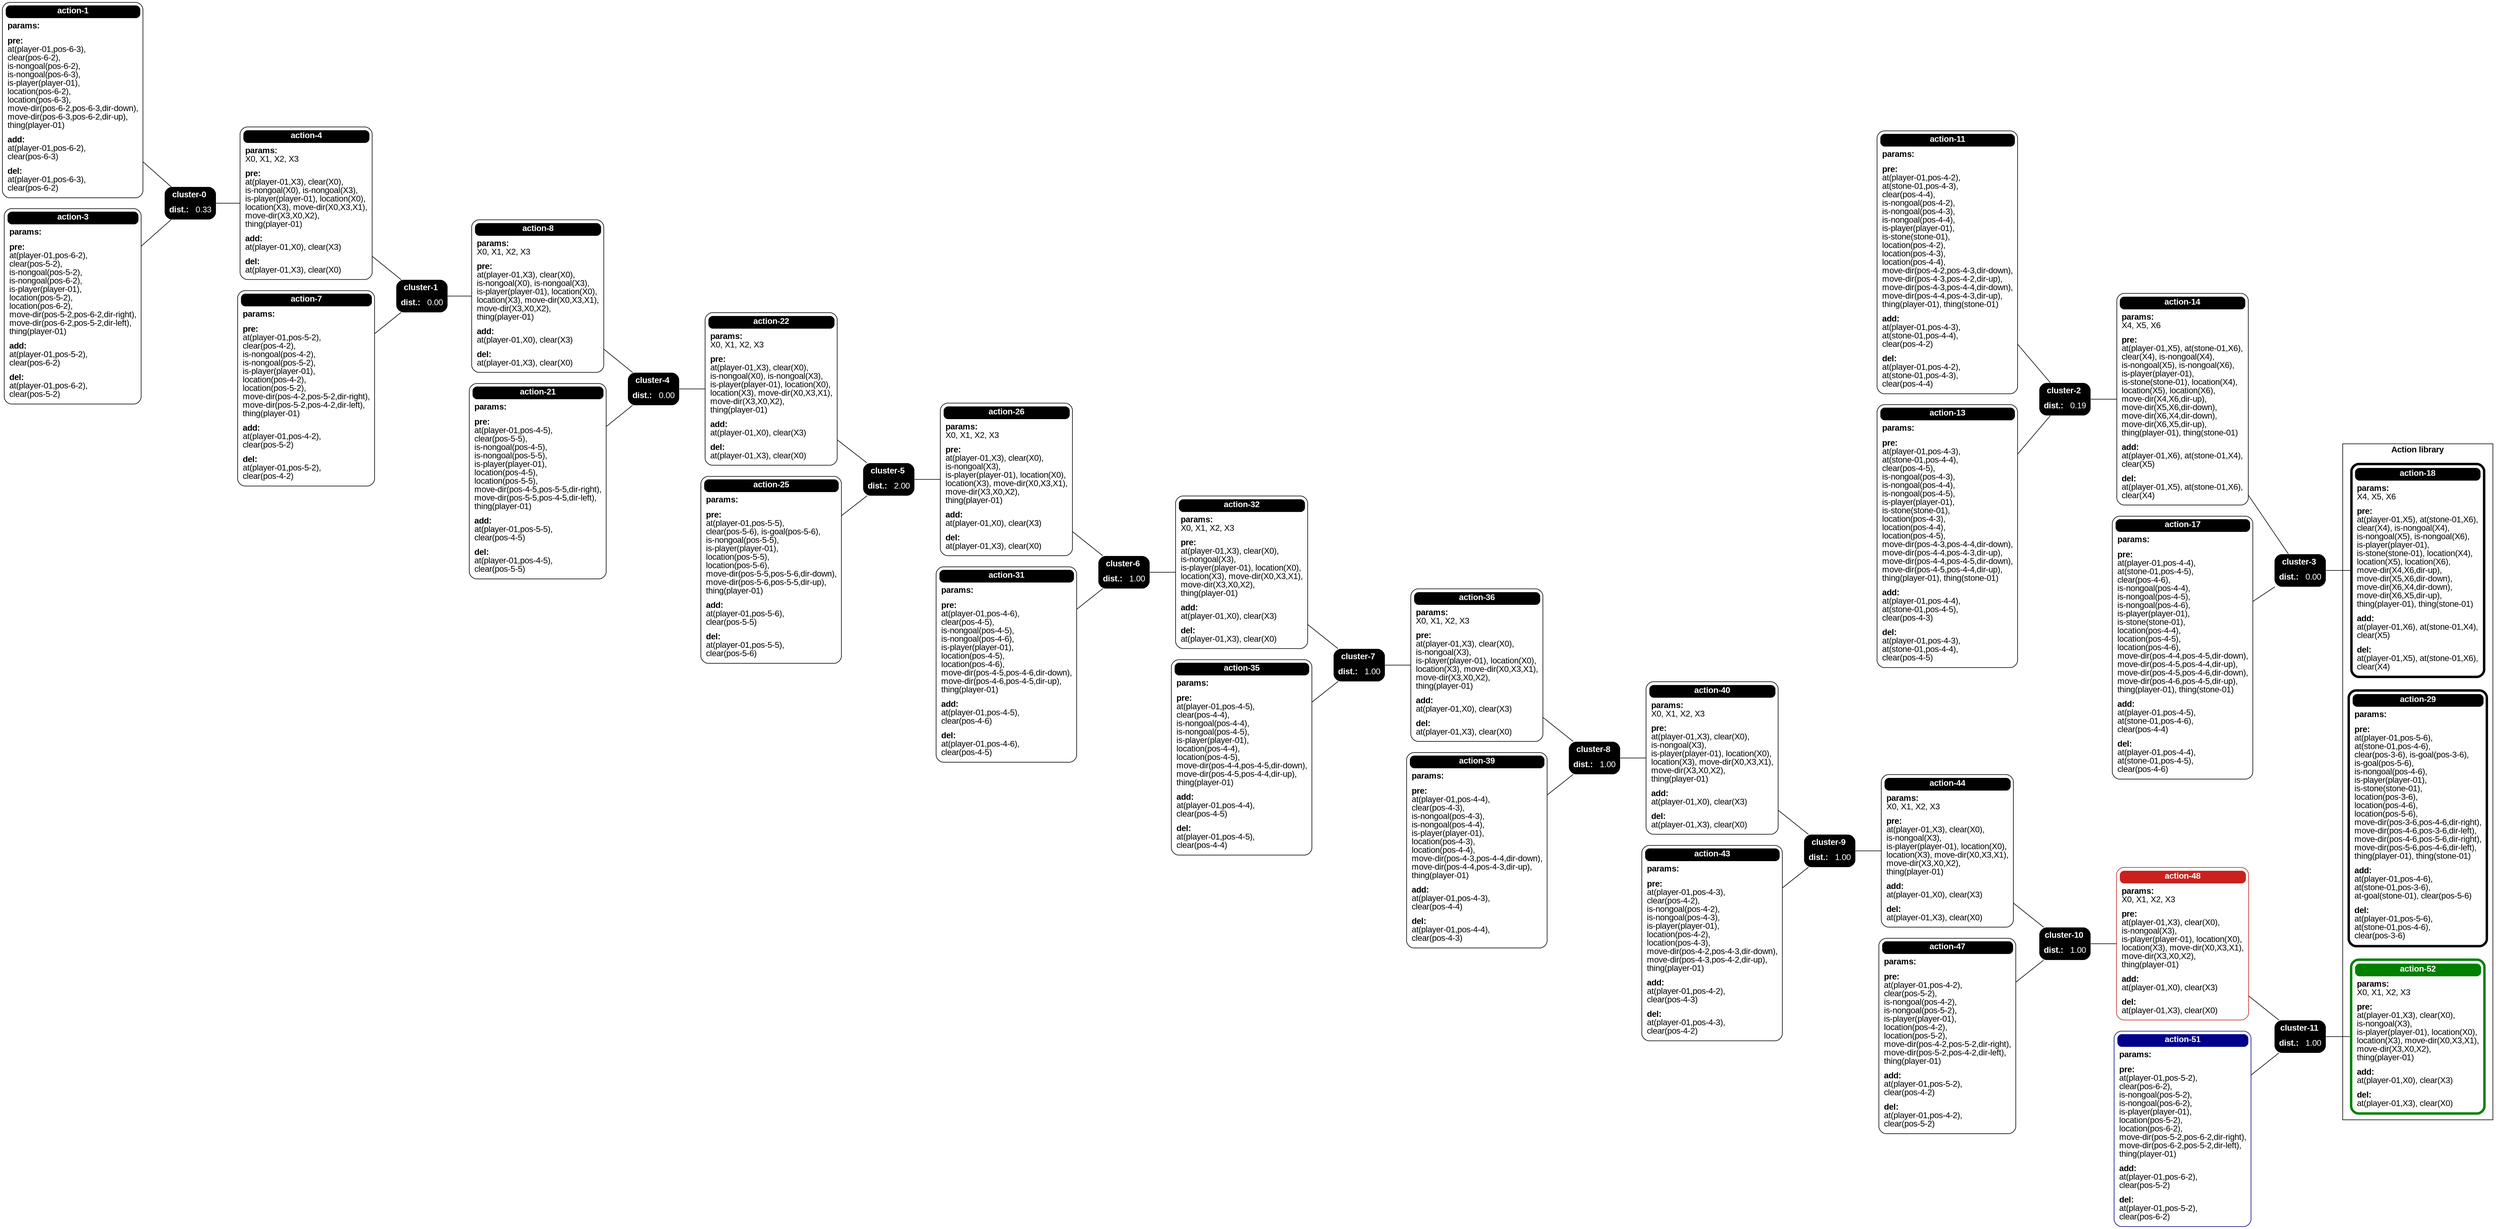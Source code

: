 graph g {
	fontname=Arial
	rankdir=LR
	node [fontcolor=black fontname=Arial margin=0 shape=none]
	subgraph cluster_actionlib {
		label=<<b>Action library</b>> rank=same
		"action-18" [label=<<table color="black" style="rounded" border="4" cellborder="0" cellspacing="4" cellpadding="3"><tr><td style="rounded" align="center" bgcolor="black"><font color="white"><b>action-18</b></font></td></tr><tr><td valign="top" align="left" balign="left"><b>params:</b><br/>X4, X5, X6</td></tr><tr><td valign="top" align="left" balign="left"><b>pre:</b><br/>at(player-01,X5), at(stone-01,X6),<br/>clear(X4), is-nongoal(X4),<br/>is-nongoal(X5), is-nongoal(X6),<br/>is-player(player-01),<br/>is-stone(stone-01), location(X4),<br/>location(X5), location(X6),<br/>move-dir(X4,X6,dir-up),<br/>move-dir(X5,X6,dir-down),<br/>move-dir(X6,X4,dir-down),<br/>move-dir(X6,X5,dir-up),<br/>thing(player-01), thing(stone-01)</td></tr><tr><td valign="top" align="left" balign="left"><b>add:</b><br/>at(player-01,X6), at(stone-01,X4),<br/>clear(X5)</td></tr><tr><td valign="top" align="left" balign="left"><b>del:</b><br/>at(player-01,X5), at(stone-01,X6),<br/>clear(X4)</td></tr></table>>]
		"action-29" [label=<<table color="black" style="rounded" border="4" cellborder="0" cellspacing="4" cellpadding="3"><tr><td style="rounded" align="center" bgcolor="black"><font color="white"><b>action-29</b></font></td></tr><tr><td valign="top" align="left" balign="left"><b>params:</b><br/></td></tr><tr><td valign="top" align="left" balign="left"><b>pre:</b><br/>at(player-01,pos-5-6),<br/>at(stone-01,pos-4-6),<br/>clear(pos-3-6), is-goal(pos-3-6),<br/>is-goal(pos-5-6),<br/>is-nongoal(pos-4-6),<br/>is-player(player-01),<br/>is-stone(stone-01),<br/>location(pos-3-6),<br/>location(pos-4-6),<br/>location(pos-5-6),<br/>move-dir(pos-3-6,pos-4-6,dir-right),<br/>move-dir(pos-4-6,pos-3-6,dir-left),<br/>move-dir(pos-4-6,pos-5-6,dir-right),<br/>move-dir(pos-5-6,pos-4-6,dir-left),<br/>thing(player-01), thing(stone-01)</td></tr><tr><td valign="top" align="left" balign="left"><b>add:</b><br/>at(player-01,pos-4-6),<br/>at(stone-01,pos-3-6),<br/>at-goal(stone-01), clear(pos-5-6)</td></tr><tr><td valign="top" align="left" balign="left"><b>del:</b><br/>at(player-01,pos-5-6),<br/>at(stone-01,pos-4-6),<br/>clear(pos-3-6)</td></tr></table>>]
		"action-52" [label=<<table color="#008000" style="rounded" border="4" cellborder="0" cellspacing="4" cellpadding="3"><tr><td style="rounded" align="center" bgcolor="#008000"><font color="white"><b>action-52</b></font></td></tr><tr><td valign="top" align="left" balign="left"><b>params:</b><br/>X0, X1, X2, X3</td></tr><tr><td valign="top" align="left" balign="left"><b>pre:</b><br/>at(player-01,X3), clear(X0),<br/>is-nongoal(X3),<br/>is-player(player-01), location(X0),<br/>location(X3), move-dir(X0,X3,X1),<br/>move-dir(X3,X0,X2),<br/>thing(player-01)</td></tr><tr><td valign="top" align="left" balign="left"><b>add:</b><br/>at(player-01,X0), clear(X3)</td></tr><tr><td valign="top" align="left" balign="left"><b>del:</b><br/>at(player-01,X3), clear(X0)</td></tr></table>>]
	}
	"action-1" [label=<<table color="black" style="rounded" border="1" cellborder="0" cellspacing="4" cellpadding="3"><tr><td style="rounded" align="center" bgcolor="black"><font color="white"><b>action-1</b></font></td></tr><tr><td valign="top" align="left" balign="left"><b>params:</b><br/></td></tr><tr><td valign="top" align="left" balign="left"><b>pre:</b><br/>at(player-01,pos-6-3),<br/>clear(pos-6-2),<br/>is-nongoal(pos-6-2),<br/>is-nongoal(pos-6-3),<br/>is-player(player-01),<br/>location(pos-6-2),<br/>location(pos-6-3),<br/>move-dir(pos-6-2,pos-6-3,dir-down),<br/>move-dir(pos-6-3,pos-6-2,dir-up),<br/>thing(player-01)</td></tr><tr><td valign="top" align="left" balign="left"><b>add:</b><br/>at(player-01,pos-6-2),<br/>clear(pos-6-3)</td></tr><tr><td valign="top" align="left" balign="left"><b>del:</b><br/>at(player-01,pos-6-3),<br/>clear(pos-6-2)</td></tr></table>>]
	"action-3" [label=<<table color="black" style="rounded" border="1" cellborder="0" cellspacing="4" cellpadding="3"><tr><td style="rounded" align="center" bgcolor="black"><font color="white"><b>action-3</b></font></td></tr><tr><td valign="top" align="left" balign="left"><b>params:</b><br/></td></tr><tr><td valign="top" align="left" balign="left"><b>pre:</b><br/>at(player-01,pos-6-2),<br/>clear(pos-5-2),<br/>is-nongoal(pos-5-2),<br/>is-nongoal(pos-6-2),<br/>is-player(player-01),<br/>location(pos-5-2),<br/>location(pos-6-2),<br/>move-dir(pos-5-2,pos-6-2,dir-right),<br/>move-dir(pos-6-2,pos-5-2,dir-left),<br/>thing(player-01)</td></tr><tr><td valign="top" align="left" balign="left"><b>add:</b><br/>at(player-01,pos-5-2),<br/>clear(pos-6-2)</td></tr><tr><td valign="top" align="left" balign="left"><b>del:</b><br/>at(player-01,pos-6-2),<br/>clear(pos-5-2)</td></tr></table>>]
	"action-4" [label=<<table color="black" style="rounded" border="1" cellborder="0" cellspacing="4" cellpadding="3"><tr><td style="rounded" align="center" bgcolor="black"><font color="white"><b>action-4</b></font></td></tr><tr><td valign="top" align="left" balign="left"><b>params:</b><br/>X0, X1, X2, X3</td></tr><tr><td valign="top" align="left" balign="left"><b>pre:</b><br/>at(player-01,X3), clear(X0),<br/>is-nongoal(X0), is-nongoal(X3),<br/>is-player(player-01), location(X0),<br/>location(X3), move-dir(X0,X3,X1),<br/>move-dir(X3,X0,X2),<br/>thing(player-01)</td></tr><tr><td valign="top" align="left" balign="left"><b>add:</b><br/>at(player-01,X0), clear(X3)</td></tr><tr><td valign="top" align="left" balign="left"><b>del:</b><br/>at(player-01,X3), clear(X0)</td></tr></table>>]
	"action-7" [label=<<table color="black" style="rounded" border="1" cellborder="0" cellspacing="4" cellpadding="3"><tr><td style="rounded" align="center" bgcolor="black"><font color="white"><b>action-7</b></font></td></tr><tr><td valign="top" align="left" balign="left"><b>params:</b><br/></td></tr><tr><td valign="top" align="left" balign="left"><b>pre:</b><br/>at(player-01,pos-5-2),<br/>clear(pos-4-2),<br/>is-nongoal(pos-4-2),<br/>is-nongoal(pos-5-2),<br/>is-player(player-01),<br/>location(pos-4-2),<br/>location(pos-5-2),<br/>move-dir(pos-4-2,pos-5-2,dir-right),<br/>move-dir(pos-5-2,pos-4-2,dir-left),<br/>thing(player-01)</td></tr><tr><td valign="top" align="left" balign="left"><b>add:</b><br/>at(player-01,pos-4-2),<br/>clear(pos-5-2)</td></tr><tr><td valign="top" align="left" balign="left"><b>del:</b><br/>at(player-01,pos-5-2),<br/>clear(pos-4-2)</td></tr></table>>]
	"action-8" [label=<<table color="black" style="rounded" border="1" cellborder="0" cellspacing="4" cellpadding="3"><tr><td style="rounded" align="center" bgcolor="black"><font color="white"><b>action-8</b></font></td></tr><tr><td valign="top" align="left" balign="left"><b>params:</b><br/>X0, X1, X2, X3</td></tr><tr><td valign="top" align="left" balign="left"><b>pre:</b><br/>at(player-01,X3), clear(X0),<br/>is-nongoal(X0), is-nongoal(X3),<br/>is-player(player-01), location(X0),<br/>location(X3), move-dir(X0,X3,X1),<br/>move-dir(X3,X0,X2),<br/>thing(player-01)</td></tr><tr><td valign="top" align="left" balign="left"><b>add:</b><br/>at(player-01,X0), clear(X3)</td></tr><tr><td valign="top" align="left" balign="left"><b>del:</b><br/>at(player-01,X3), clear(X0)</td></tr></table>>]
	"action-11" [label=<<table color="black" style="rounded" border="1" cellborder="0" cellspacing="4" cellpadding="3"><tr><td style="rounded" align="center" bgcolor="black"><font color="white"><b>action-11</b></font></td></tr><tr><td valign="top" align="left" balign="left"><b>params:</b><br/></td></tr><tr><td valign="top" align="left" balign="left"><b>pre:</b><br/>at(player-01,pos-4-2),<br/>at(stone-01,pos-4-3),<br/>clear(pos-4-4),<br/>is-nongoal(pos-4-2),<br/>is-nongoal(pos-4-3),<br/>is-nongoal(pos-4-4),<br/>is-player(player-01),<br/>is-stone(stone-01),<br/>location(pos-4-2),<br/>location(pos-4-3),<br/>location(pos-4-4),<br/>move-dir(pos-4-2,pos-4-3,dir-down),<br/>move-dir(pos-4-3,pos-4-2,dir-up),<br/>move-dir(pos-4-3,pos-4-4,dir-down),<br/>move-dir(pos-4-4,pos-4-3,dir-up),<br/>thing(player-01), thing(stone-01)</td></tr><tr><td valign="top" align="left" balign="left"><b>add:</b><br/>at(player-01,pos-4-3),<br/>at(stone-01,pos-4-4),<br/>clear(pos-4-2)</td></tr><tr><td valign="top" align="left" balign="left"><b>del:</b><br/>at(player-01,pos-4-2),<br/>at(stone-01,pos-4-3),<br/>clear(pos-4-4)</td></tr></table>>]
	"action-13" [label=<<table color="black" style="rounded" border="1" cellborder="0" cellspacing="4" cellpadding="3"><tr><td style="rounded" align="center" bgcolor="black"><font color="white"><b>action-13</b></font></td></tr><tr><td valign="top" align="left" balign="left"><b>params:</b><br/></td></tr><tr><td valign="top" align="left" balign="left"><b>pre:</b><br/>at(player-01,pos-4-3),<br/>at(stone-01,pos-4-4),<br/>clear(pos-4-5),<br/>is-nongoal(pos-4-3),<br/>is-nongoal(pos-4-4),<br/>is-nongoal(pos-4-5),<br/>is-player(player-01),<br/>is-stone(stone-01),<br/>location(pos-4-3),<br/>location(pos-4-4),<br/>location(pos-4-5),<br/>move-dir(pos-4-3,pos-4-4,dir-down),<br/>move-dir(pos-4-4,pos-4-3,dir-up),<br/>move-dir(pos-4-4,pos-4-5,dir-down),<br/>move-dir(pos-4-5,pos-4-4,dir-up),<br/>thing(player-01), thing(stone-01)</td></tr><tr><td valign="top" align="left" balign="left"><b>add:</b><br/>at(player-01,pos-4-4),<br/>at(stone-01,pos-4-5),<br/>clear(pos-4-3)</td></tr><tr><td valign="top" align="left" balign="left"><b>del:</b><br/>at(player-01,pos-4-3),<br/>at(stone-01,pos-4-4),<br/>clear(pos-4-5)</td></tr></table>>]
	"action-14" [label=<<table color="black" style="rounded" border="1" cellborder="0" cellspacing="4" cellpadding="3"><tr><td style="rounded" align="center" bgcolor="black"><font color="white"><b>action-14</b></font></td></tr><tr><td valign="top" align="left" balign="left"><b>params:</b><br/>X4, X5, X6</td></tr><tr><td valign="top" align="left" balign="left"><b>pre:</b><br/>at(player-01,X5), at(stone-01,X6),<br/>clear(X4), is-nongoal(X4),<br/>is-nongoal(X5), is-nongoal(X6),<br/>is-player(player-01),<br/>is-stone(stone-01), location(X4),<br/>location(X5), location(X6),<br/>move-dir(X4,X6,dir-up),<br/>move-dir(X5,X6,dir-down),<br/>move-dir(X6,X4,dir-down),<br/>move-dir(X6,X5,dir-up),<br/>thing(player-01), thing(stone-01)</td></tr><tr><td valign="top" align="left" balign="left"><b>add:</b><br/>at(player-01,X6), at(stone-01,X4),<br/>clear(X5)</td></tr><tr><td valign="top" align="left" balign="left"><b>del:</b><br/>at(player-01,X5), at(stone-01,X6),<br/>clear(X4)</td></tr></table>>]
	"action-17" [label=<<table color="black" style="rounded" border="1" cellborder="0" cellspacing="4" cellpadding="3"><tr><td style="rounded" align="center" bgcolor="black"><font color="white"><b>action-17</b></font></td></tr><tr><td valign="top" align="left" balign="left"><b>params:</b><br/></td></tr><tr><td valign="top" align="left" balign="left"><b>pre:</b><br/>at(player-01,pos-4-4),<br/>at(stone-01,pos-4-5),<br/>clear(pos-4-6),<br/>is-nongoal(pos-4-4),<br/>is-nongoal(pos-4-5),<br/>is-nongoal(pos-4-6),<br/>is-player(player-01),<br/>is-stone(stone-01),<br/>location(pos-4-4),<br/>location(pos-4-5),<br/>location(pos-4-6),<br/>move-dir(pos-4-4,pos-4-5,dir-down),<br/>move-dir(pos-4-5,pos-4-4,dir-up),<br/>move-dir(pos-4-5,pos-4-6,dir-down),<br/>move-dir(pos-4-6,pos-4-5,dir-up),<br/>thing(player-01), thing(stone-01)</td></tr><tr><td valign="top" align="left" balign="left"><b>add:</b><br/>at(player-01,pos-4-5),<br/>at(stone-01,pos-4-6),<br/>clear(pos-4-4)</td></tr><tr><td valign="top" align="left" balign="left"><b>del:</b><br/>at(player-01,pos-4-4),<br/>at(stone-01,pos-4-5),<br/>clear(pos-4-6)</td></tr></table>>]
	"action-21" [label=<<table color="black" style="rounded" border="1" cellborder="0" cellspacing="4" cellpadding="3"><tr><td style="rounded" align="center" bgcolor="black"><font color="white"><b>action-21</b></font></td></tr><tr><td valign="top" align="left" balign="left"><b>params:</b><br/></td></tr><tr><td valign="top" align="left" balign="left"><b>pre:</b><br/>at(player-01,pos-4-5),<br/>clear(pos-5-5),<br/>is-nongoal(pos-4-5),<br/>is-nongoal(pos-5-5),<br/>is-player(player-01),<br/>location(pos-4-5),<br/>location(pos-5-5),<br/>move-dir(pos-4-5,pos-5-5,dir-right),<br/>move-dir(pos-5-5,pos-4-5,dir-left),<br/>thing(player-01)</td></tr><tr><td valign="top" align="left" balign="left"><b>add:</b><br/>at(player-01,pos-5-5),<br/>clear(pos-4-5)</td></tr><tr><td valign="top" align="left" balign="left"><b>del:</b><br/>at(player-01,pos-4-5),<br/>clear(pos-5-5)</td></tr></table>>]
	"action-22" [label=<<table color="black" style="rounded" border="1" cellborder="0" cellspacing="4" cellpadding="3"><tr><td style="rounded" align="center" bgcolor="black"><font color="white"><b>action-22</b></font></td></tr><tr><td valign="top" align="left" balign="left"><b>params:</b><br/>X0, X1, X2, X3</td></tr><tr><td valign="top" align="left" balign="left"><b>pre:</b><br/>at(player-01,X3), clear(X0),<br/>is-nongoal(X0), is-nongoal(X3),<br/>is-player(player-01), location(X0),<br/>location(X3), move-dir(X0,X3,X1),<br/>move-dir(X3,X0,X2),<br/>thing(player-01)</td></tr><tr><td valign="top" align="left" balign="left"><b>add:</b><br/>at(player-01,X0), clear(X3)</td></tr><tr><td valign="top" align="left" balign="left"><b>del:</b><br/>at(player-01,X3), clear(X0)</td></tr></table>>]
	"action-25" [label=<<table color="black" style="rounded" border="1" cellborder="0" cellspacing="4" cellpadding="3"><tr><td style="rounded" align="center" bgcolor="black"><font color="white"><b>action-25</b></font></td></tr><tr><td valign="top" align="left" balign="left"><b>params:</b><br/></td></tr><tr><td valign="top" align="left" balign="left"><b>pre:</b><br/>at(player-01,pos-5-5),<br/>clear(pos-5-6), is-goal(pos-5-6),<br/>is-nongoal(pos-5-5),<br/>is-player(player-01),<br/>location(pos-5-5),<br/>location(pos-5-6),<br/>move-dir(pos-5-5,pos-5-6,dir-down),<br/>move-dir(pos-5-6,pos-5-5,dir-up),<br/>thing(player-01)</td></tr><tr><td valign="top" align="left" balign="left"><b>add:</b><br/>at(player-01,pos-5-6),<br/>clear(pos-5-5)</td></tr><tr><td valign="top" align="left" balign="left"><b>del:</b><br/>at(player-01,pos-5-5),<br/>clear(pos-5-6)</td></tr></table>>]
	"action-26" [label=<<table color="black" style="rounded" border="1" cellborder="0" cellspacing="4" cellpadding="3"><tr><td style="rounded" align="center" bgcolor="black"><font color="white"><b>action-26</b></font></td></tr><tr><td valign="top" align="left" balign="left"><b>params:</b><br/>X0, X1, X2, X3</td></tr><tr><td valign="top" align="left" balign="left"><b>pre:</b><br/>at(player-01,X3), clear(X0),<br/>is-nongoal(X3),<br/>is-player(player-01), location(X0),<br/>location(X3), move-dir(X0,X3,X1),<br/>move-dir(X3,X0,X2),<br/>thing(player-01)</td></tr><tr><td valign="top" align="left" balign="left"><b>add:</b><br/>at(player-01,X0), clear(X3)</td></tr><tr><td valign="top" align="left" balign="left"><b>del:</b><br/>at(player-01,X3), clear(X0)</td></tr></table>>]
	"action-31" [label=<<table color="black" style="rounded" border="1" cellborder="0" cellspacing="4" cellpadding="3"><tr><td style="rounded" align="center" bgcolor="black"><font color="white"><b>action-31</b></font></td></tr><tr><td valign="top" align="left" balign="left"><b>params:</b><br/></td></tr><tr><td valign="top" align="left" balign="left"><b>pre:</b><br/>at(player-01,pos-4-6),<br/>clear(pos-4-5),<br/>is-nongoal(pos-4-5),<br/>is-nongoal(pos-4-6),<br/>is-player(player-01),<br/>location(pos-4-5),<br/>location(pos-4-6),<br/>move-dir(pos-4-5,pos-4-6,dir-down),<br/>move-dir(pos-4-6,pos-4-5,dir-up),<br/>thing(player-01)</td></tr><tr><td valign="top" align="left" balign="left"><b>add:</b><br/>at(player-01,pos-4-5),<br/>clear(pos-4-6)</td></tr><tr><td valign="top" align="left" balign="left"><b>del:</b><br/>at(player-01,pos-4-6),<br/>clear(pos-4-5)</td></tr></table>>]
	"action-32" [label=<<table color="black" style="rounded" border="1" cellborder="0" cellspacing="4" cellpadding="3"><tr><td style="rounded" align="center" bgcolor="black"><font color="white"><b>action-32</b></font></td></tr><tr><td valign="top" align="left" balign="left"><b>params:</b><br/>X0, X1, X2, X3</td></tr><tr><td valign="top" align="left" balign="left"><b>pre:</b><br/>at(player-01,X3), clear(X0),<br/>is-nongoal(X3),<br/>is-player(player-01), location(X0),<br/>location(X3), move-dir(X0,X3,X1),<br/>move-dir(X3,X0,X2),<br/>thing(player-01)</td></tr><tr><td valign="top" align="left" balign="left"><b>add:</b><br/>at(player-01,X0), clear(X3)</td></tr><tr><td valign="top" align="left" balign="left"><b>del:</b><br/>at(player-01,X3), clear(X0)</td></tr></table>>]
	"action-35" [label=<<table color="black" style="rounded" border="1" cellborder="0" cellspacing="4" cellpadding="3"><tr><td style="rounded" align="center" bgcolor="black"><font color="white"><b>action-35</b></font></td></tr><tr><td valign="top" align="left" balign="left"><b>params:</b><br/></td></tr><tr><td valign="top" align="left" balign="left"><b>pre:</b><br/>at(player-01,pos-4-5),<br/>clear(pos-4-4),<br/>is-nongoal(pos-4-4),<br/>is-nongoal(pos-4-5),<br/>is-player(player-01),<br/>location(pos-4-4),<br/>location(pos-4-5),<br/>move-dir(pos-4-4,pos-4-5,dir-down),<br/>move-dir(pos-4-5,pos-4-4,dir-up),<br/>thing(player-01)</td></tr><tr><td valign="top" align="left" balign="left"><b>add:</b><br/>at(player-01,pos-4-4),<br/>clear(pos-4-5)</td></tr><tr><td valign="top" align="left" balign="left"><b>del:</b><br/>at(player-01,pos-4-5),<br/>clear(pos-4-4)</td></tr></table>>]
	"action-36" [label=<<table color="black" style="rounded" border="1" cellborder="0" cellspacing="4" cellpadding="3"><tr><td style="rounded" align="center" bgcolor="black"><font color="white"><b>action-36</b></font></td></tr><tr><td valign="top" align="left" balign="left"><b>params:</b><br/>X0, X1, X2, X3</td></tr><tr><td valign="top" align="left" balign="left"><b>pre:</b><br/>at(player-01,X3), clear(X0),<br/>is-nongoal(X3),<br/>is-player(player-01), location(X0),<br/>location(X3), move-dir(X0,X3,X1),<br/>move-dir(X3,X0,X2),<br/>thing(player-01)</td></tr><tr><td valign="top" align="left" balign="left"><b>add:</b><br/>at(player-01,X0), clear(X3)</td></tr><tr><td valign="top" align="left" balign="left"><b>del:</b><br/>at(player-01,X3), clear(X0)</td></tr></table>>]
	"action-39" [label=<<table color="black" style="rounded" border="1" cellborder="0" cellspacing="4" cellpadding="3"><tr><td style="rounded" align="center" bgcolor="black"><font color="white"><b>action-39</b></font></td></tr><tr><td valign="top" align="left" balign="left"><b>params:</b><br/></td></tr><tr><td valign="top" align="left" balign="left"><b>pre:</b><br/>at(player-01,pos-4-4),<br/>clear(pos-4-3),<br/>is-nongoal(pos-4-3),<br/>is-nongoal(pos-4-4),<br/>is-player(player-01),<br/>location(pos-4-3),<br/>location(pos-4-4),<br/>move-dir(pos-4-3,pos-4-4,dir-down),<br/>move-dir(pos-4-4,pos-4-3,dir-up),<br/>thing(player-01)</td></tr><tr><td valign="top" align="left" balign="left"><b>add:</b><br/>at(player-01,pos-4-3),<br/>clear(pos-4-4)</td></tr><tr><td valign="top" align="left" balign="left"><b>del:</b><br/>at(player-01,pos-4-4),<br/>clear(pos-4-3)</td></tr></table>>]
	"action-40" [label=<<table color="black" style="rounded" border="1" cellborder="0" cellspacing="4" cellpadding="3"><tr><td style="rounded" align="center" bgcolor="black"><font color="white"><b>action-40</b></font></td></tr><tr><td valign="top" align="left" balign="left"><b>params:</b><br/>X0, X1, X2, X3</td></tr><tr><td valign="top" align="left" balign="left"><b>pre:</b><br/>at(player-01,X3), clear(X0),<br/>is-nongoal(X3),<br/>is-player(player-01), location(X0),<br/>location(X3), move-dir(X0,X3,X1),<br/>move-dir(X3,X0,X2),<br/>thing(player-01)</td></tr><tr><td valign="top" align="left" balign="left"><b>add:</b><br/>at(player-01,X0), clear(X3)</td></tr><tr><td valign="top" align="left" balign="left"><b>del:</b><br/>at(player-01,X3), clear(X0)</td></tr></table>>]
	"action-43" [label=<<table color="black" style="rounded" border="1" cellborder="0" cellspacing="4" cellpadding="3"><tr><td style="rounded" align="center" bgcolor="black"><font color="white"><b>action-43</b></font></td></tr><tr><td valign="top" align="left" balign="left"><b>params:</b><br/></td></tr><tr><td valign="top" align="left" balign="left"><b>pre:</b><br/>at(player-01,pos-4-3),<br/>clear(pos-4-2),<br/>is-nongoal(pos-4-2),<br/>is-nongoal(pos-4-3),<br/>is-player(player-01),<br/>location(pos-4-2),<br/>location(pos-4-3),<br/>move-dir(pos-4-2,pos-4-3,dir-down),<br/>move-dir(pos-4-3,pos-4-2,dir-up),<br/>thing(player-01)</td></tr><tr><td valign="top" align="left" balign="left"><b>add:</b><br/>at(player-01,pos-4-2),<br/>clear(pos-4-3)</td></tr><tr><td valign="top" align="left" balign="left"><b>del:</b><br/>at(player-01,pos-4-3),<br/>clear(pos-4-2)</td></tr></table>>]
	"action-44" [label=<<table color="black" style="rounded" border="1" cellborder="0" cellspacing="4" cellpadding="3"><tr><td style="rounded" align="center" bgcolor="black"><font color="white"><b>action-44</b></font></td></tr><tr><td valign="top" align="left" balign="left"><b>params:</b><br/>X0, X1, X2, X3</td></tr><tr><td valign="top" align="left" balign="left"><b>pre:</b><br/>at(player-01,X3), clear(X0),<br/>is-nongoal(X3),<br/>is-player(player-01), location(X0),<br/>location(X3), move-dir(X0,X3,X1),<br/>move-dir(X3,X0,X2),<br/>thing(player-01)</td></tr><tr><td valign="top" align="left" balign="left"><b>add:</b><br/>at(player-01,X0), clear(X3)</td></tr><tr><td valign="top" align="left" balign="left"><b>del:</b><br/>at(player-01,X3), clear(X0)</td></tr></table>>]
	"action-47" [label=<<table color="black" style="rounded" border="1" cellborder="0" cellspacing="4" cellpadding="3"><tr><td style="rounded" align="center" bgcolor="black"><font color="white"><b>action-47</b></font></td></tr><tr><td valign="top" align="left" balign="left"><b>params:</b><br/></td></tr><tr><td valign="top" align="left" balign="left"><b>pre:</b><br/>at(player-01,pos-4-2),<br/>clear(pos-5-2),<br/>is-nongoal(pos-4-2),<br/>is-nongoal(pos-5-2),<br/>is-player(player-01),<br/>location(pos-4-2),<br/>location(pos-5-2),<br/>move-dir(pos-4-2,pos-5-2,dir-right),<br/>move-dir(pos-5-2,pos-4-2,dir-left),<br/>thing(player-01)</td></tr><tr><td valign="top" align="left" balign="left"><b>add:</b><br/>at(player-01,pos-5-2),<br/>clear(pos-4-2)</td></tr><tr><td valign="top" align="left" balign="left"><b>del:</b><br/>at(player-01,pos-4-2),<br/>clear(pos-5-2)</td></tr></table>>]
	"action-48" [label=<<table color="#c9211e" style="rounded" border="1" cellborder="0" cellspacing="4" cellpadding="3"><tr><td style="rounded" align="center" bgcolor="#c9211e"><font color="white"><b>action-48</b></font></td></tr><tr><td valign="top" align="left" balign="left"><b>params:</b><br/>X0, X1, X2, X3</td></tr><tr><td valign="top" align="left" balign="left"><b>pre:</b><br/>at(player-01,X3), clear(X0),<br/>is-nongoal(X3),<br/>is-player(player-01), location(X0),<br/>location(X3), move-dir(X0,X3,X1),<br/>move-dir(X3,X0,X2),<br/>thing(player-01)</td></tr><tr><td valign="top" align="left" balign="left"><b>add:</b><br/>at(player-01,X0), clear(X3)</td></tr><tr><td valign="top" align="left" balign="left"><b>del:</b><br/>at(player-01,X3), clear(X0)</td></tr></table>>]
	"action-51" [label=<<table color="#00008b" style="rounded" border="1" cellborder="0" cellspacing="4" cellpadding="3"><tr><td style="rounded" align="center" bgcolor="#00008b"><font color="white"><b>action-51</b></font></td></tr><tr><td valign="top" align="left" balign="left"><b>params:</b><br/></td></tr><tr><td valign="top" align="left" balign="left"><b>pre:</b><br/>at(player-01,pos-5-2),<br/>clear(pos-6-2),<br/>is-nongoal(pos-5-2),<br/>is-nongoal(pos-6-2),<br/>is-player(player-01),<br/>location(pos-5-2),<br/>location(pos-6-2),<br/>move-dir(pos-5-2,pos-6-2,dir-right),<br/>move-dir(pos-6-2,pos-5-2,dir-left),<br/>thing(player-01)</td></tr><tr><td valign="top" align="left" balign="left"><b>add:</b><br/>at(player-01,pos-6-2),<br/>clear(pos-5-2)</td></tr><tr><td valign="top" align="left" balign="left"><b>del:</b><br/>at(player-01,pos-5-2),<br/>clear(pos-6-2)</td></tr></table>>]
	node [fontcolor=white fontname=Arial margin=0 penwidth=0 shape=none]
	"cluster-0" [label=<<table bgcolor="black" style="rounded" border="0" cellborder="0" cellspacing="4" cellpadding="3"><tr><td style="rounded" align="center"><b>cluster-0 </b></td></tr><tr><td style="rounded" align="left"><b>dist.:  </b> 0.33</td></tr></table>>]
	"cluster-1" [label=<<table bgcolor="black" style="rounded" border="0" cellborder="0" cellspacing="4" cellpadding="3"><tr><td style="rounded" align="center"><b>cluster-1 </b></td></tr><tr><td style="rounded" align="left"><b>dist.:  </b> 0.00</td></tr></table>>]
	"cluster-2" [label=<<table bgcolor="black" style="rounded" border="0" cellborder="0" cellspacing="4" cellpadding="3"><tr><td style="rounded" align="center"><b>cluster-2 </b></td></tr><tr><td style="rounded" align="left"><b>dist.:  </b> 0.19</td></tr></table>>]
	"cluster-3" [label=<<table bgcolor="black" style="rounded" border="0" cellborder="0" cellspacing="4" cellpadding="3"><tr><td style="rounded" align="center"><b>cluster-3 </b></td></tr><tr><td style="rounded" align="left"><b>dist.:  </b> 0.00</td></tr></table>>]
	"cluster-4" [label=<<table bgcolor="black" style="rounded" border="0" cellborder="0" cellspacing="4" cellpadding="3"><tr><td style="rounded" align="center"><b>cluster-4 </b></td></tr><tr><td style="rounded" align="left"><b>dist.:  </b> 0.00</td></tr></table>>]
	"cluster-5" [label=<<table bgcolor="black" style="rounded" border="0" cellborder="0" cellspacing="4" cellpadding="3"><tr><td style="rounded" align="center"><b>cluster-5 </b></td></tr><tr><td style="rounded" align="left"><b>dist.:  </b> 2.00</td></tr></table>>]
	"cluster-6" [label=<<table bgcolor="black" style="rounded" border="0" cellborder="0" cellspacing="4" cellpadding="3"><tr><td style="rounded" align="center"><b>cluster-6 </b></td></tr><tr><td style="rounded" align="left"><b>dist.:  </b> 1.00</td></tr></table>>]
	"cluster-7" [label=<<table bgcolor="black" style="rounded" border="0" cellborder="0" cellspacing="4" cellpadding="3"><tr><td style="rounded" align="center"><b>cluster-7 </b></td></tr><tr><td style="rounded" align="left"><b>dist.:  </b> 1.00</td></tr></table>>]
	"cluster-8" [label=<<table bgcolor="black" style="rounded" border="0" cellborder="0" cellspacing="4" cellpadding="3"><tr><td style="rounded" align="center"><b>cluster-8 </b></td></tr><tr><td style="rounded" align="left"><b>dist.:  </b> 1.00</td></tr></table>>]
	"cluster-9" [label=<<table bgcolor="black" style="rounded" border="0" cellborder="0" cellspacing="4" cellpadding="3"><tr><td style="rounded" align="center"><b>cluster-9 </b></td></tr><tr><td style="rounded" align="left"><b>dist.:  </b> 1.00</td></tr></table>>]
	"cluster-10" [label=<<table bgcolor="black" style="rounded" border="0" cellborder="0" cellspacing="4" cellpadding="3"><tr><td style="rounded" align="center"><b>cluster-10 </b></td></tr><tr><td style="rounded" align="left"><b>dist.:  </b> 1.00</td></tr></table>>]
	"cluster-11" [label=<<table bgcolor="black" style="rounded" border="0" cellborder="0" cellspacing="4" cellpadding="3"><tr><td style="rounded" align="center"><b>cluster-11 </b></td></tr><tr><td style="rounded" align="left"><b>dist.:  </b> 1.00</td></tr></table>>]
	"cluster-0" -- "action-4"
	"cluster-1" -- "action-8"
	"cluster-2" -- "action-14"
	"cluster-3" -- "action-18"
	"cluster-4" -- "action-22"
	"cluster-5" -- "action-26"
	"cluster-6" -- "action-32"
	"cluster-7" -- "action-36"
	"cluster-8" -- "action-40"
	"cluster-9" -- "action-44"
	"cluster-10" -- "action-48"
	"cluster-11" -- "action-52"
	"action-1" -- "cluster-0"
	"action-3" -- "cluster-0"
	"action-4" -- "cluster-1"
	"action-7" -- "cluster-1"
	"action-11" -- "cluster-2"
	"action-13" -- "cluster-2"
	"action-14" -- "cluster-3"
	"action-17" -- "cluster-3"
	"action-8" -- "cluster-4"
	"action-21" -- "cluster-4"
	"action-22" -- "cluster-5"
	"action-25" -- "cluster-5"
	"action-26" -- "cluster-6"
	"action-31" -- "cluster-6"
	"action-32" -- "cluster-7"
	"action-35" -- "cluster-7"
	"action-36" -- "cluster-8"
	"action-39" -- "cluster-8"
	"action-40" -- "cluster-9"
	"action-43" -- "cluster-9"
	"action-44" -- "cluster-10"
	"action-47" -- "cluster-10"
	"action-48" -- "cluster-11"
	"action-51" -- "cluster-11"
}
